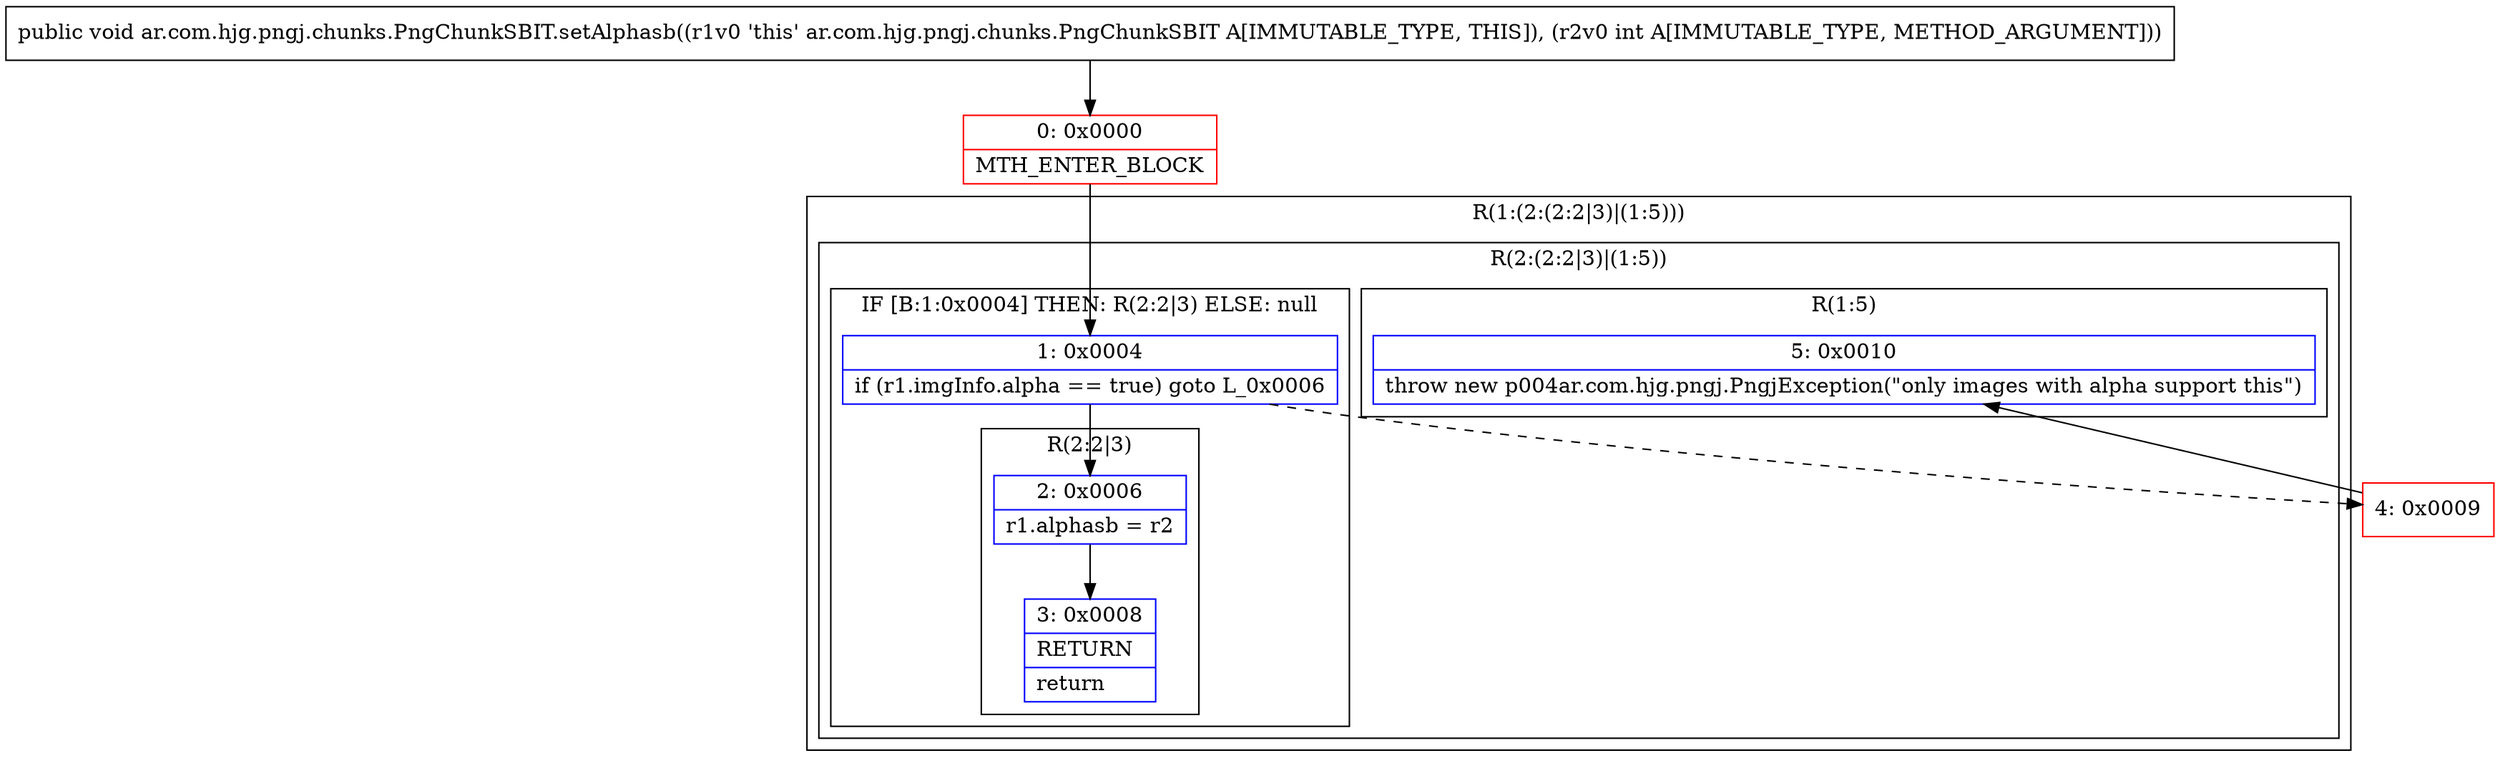 digraph "CFG forar.com.hjg.pngj.chunks.PngChunkSBIT.setAlphasb(I)V" {
subgraph cluster_Region_1012998801 {
label = "R(1:(2:(2:2|3)|(1:5)))";
node [shape=record,color=blue];
subgraph cluster_Region_531264606 {
label = "R(2:(2:2|3)|(1:5))";
node [shape=record,color=blue];
subgraph cluster_IfRegion_2124896335 {
label = "IF [B:1:0x0004] THEN: R(2:2|3) ELSE: null";
node [shape=record,color=blue];
Node_1 [shape=record,label="{1\:\ 0x0004|if (r1.imgInfo.alpha == true) goto L_0x0006\l}"];
subgraph cluster_Region_826991875 {
label = "R(2:2|3)";
node [shape=record,color=blue];
Node_2 [shape=record,label="{2\:\ 0x0006|r1.alphasb = r2\l}"];
Node_3 [shape=record,label="{3\:\ 0x0008|RETURN\l|return\l}"];
}
}
subgraph cluster_Region_76164113 {
label = "R(1:5)";
node [shape=record,color=blue];
Node_5 [shape=record,label="{5\:\ 0x0010|throw new p004ar.com.hjg.pngj.PngjException(\"only images with alpha support this\")\l}"];
}
}
}
Node_0 [shape=record,color=red,label="{0\:\ 0x0000|MTH_ENTER_BLOCK\l}"];
Node_4 [shape=record,color=red,label="{4\:\ 0x0009}"];
MethodNode[shape=record,label="{public void ar.com.hjg.pngj.chunks.PngChunkSBIT.setAlphasb((r1v0 'this' ar.com.hjg.pngj.chunks.PngChunkSBIT A[IMMUTABLE_TYPE, THIS]), (r2v0 int A[IMMUTABLE_TYPE, METHOD_ARGUMENT])) }"];
MethodNode -> Node_0;
Node_1 -> Node_2;
Node_1 -> Node_4[style=dashed];
Node_2 -> Node_3;
Node_0 -> Node_1;
Node_4 -> Node_5;
}

